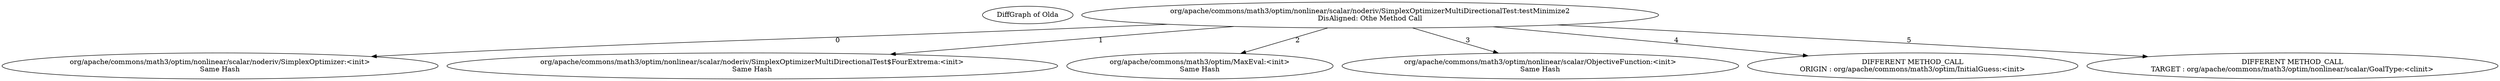 digraph G {
0[label="DiffGraph of Olda"];
1[label="org/apache/commons/math3/optim/nonlinear/scalar/noderiv/SimplexOptimizerMultiDirectionalTest:testMinimize2
DisAligned: Othe Method Call"];
2[label="org/apache/commons/math3/optim/nonlinear/scalar/noderiv/SimplexOptimizer:<init>
Same Hash"];
3[label="org/apache/commons/math3/optim/nonlinear/scalar/noderiv/SimplexOptimizerMultiDirectionalTest$FourExtrema:<init>
Same Hash"];
4[label="org/apache/commons/math3/optim/MaxEval:<init>
Same Hash"];
5[label="org/apache/commons/math3/optim/nonlinear/scalar/ObjectiveFunction:<init>
Same Hash"];
6[label="DIFFERENT METHOD_CALL
ORIGIN : org/apache/commons/math3/optim/InitialGuess:<init>"];
7[label="DIFFERENT METHOD_CALL
TARGET : org/apache/commons/math3/optim/nonlinear/scalar/GoalType:<clinit>"];
1->2 [label=0];
1->3 [label=1];
1->4 [label=2];
1->5 [label=3];
1->6 [label=4];
1->7 [label=5];
}
